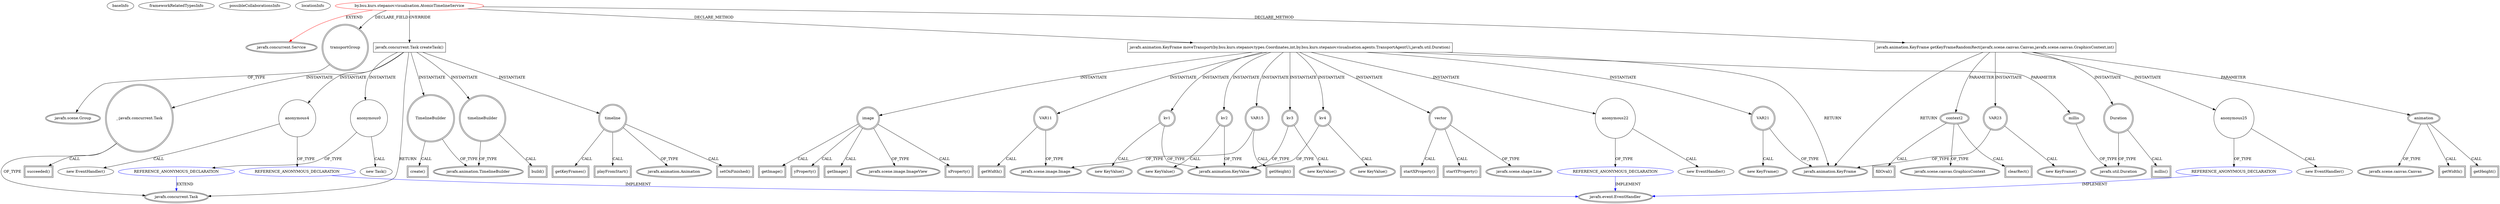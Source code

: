 digraph {
baseInfo[graphId=4268,category="extension_graph",isAnonymous=false,possibleRelation=true]
frameworkRelatedTypesInfo[0="javafx.concurrent.Service"]
possibleCollaborationsInfo[0="4268~OVERRIDING_METHOD_DECLARATION-INSTANTIATION-~javafx.concurrent.Service ~javafx.concurrent.Task ~false~true",1="4268~CLIENT_METHOD_DECLARATION-INSTANTIATION-~javafx.concurrent.Service ~javafx.event.EventHandler ~false~true",2="4268~OVERRIDING_METHOD_DECLARATION-INSTANTIATION-~javafx.concurrent.Service ~javafx.event.EventHandler ~false~true"]
locationInfo[projectName="stepanovdg-VisualJadeMotionModel",filePath="/stepanovdg-VisualJadeMotionModel/VisualJadeMotionModel-master/src/by/bsu/kurs/stepanov/visualisation/AtomicTimelineService.java",contextSignature="AtomicTimelineService",graphId="4268"]
0[label="by.bsu.kurs.stepanov.visualisation.AtomicTimelineService",vertexType="ROOT_CLIENT_CLASS_DECLARATION",isFrameworkType=false,color=red]
1[label="javafx.concurrent.Service",vertexType="FRAMEWORK_CLASS_TYPE",isFrameworkType=true,peripheries=2]
2[label="transportGroup",vertexType="FIELD_DECLARATION",isFrameworkType=true,peripheries=2,shape=circle]
3[label="javafx.scene.Group",vertexType="FRAMEWORK_CLASS_TYPE",isFrameworkType=true,peripheries=2]
4[label="javafx.concurrent.Task createTask()",vertexType="OVERRIDING_METHOD_DECLARATION",isFrameworkType=false,shape=box]
5[label="javafx.concurrent.Task",vertexType="FRAMEWORK_CLASS_TYPE",isFrameworkType=true,peripheries=2]
7[label="anonymous0",vertexType="VARIABLE_EXPRESION",isFrameworkType=false,shape=circle]
8[label="REFERENCE_ANONYMOUS_DECLARATION",vertexType="REFERENCE_ANONYMOUS_DECLARATION",isFrameworkType=false,color=blue]
6[label="new Task()",vertexType="CONSTRUCTOR_CALL",isFrameworkType=false]
10[label="TimelineBuilder",vertexType="VARIABLE_EXPRESION",isFrameworkType=true,peripheries=2,shape=circle]
12[label="javafx.animation.TimelineBuilder",vertexType="FRAMEWORK_CLASS_TYPE",isFrameworkType=true,peripheries=2]
11[label="create()",vertexType="INSIDE_CALL",isFrameworkType=true,peripheries=2,shape=box]
13[label="timelineBuilder",vertexType="VARIABLE_EXPRESION",isFrameworkType=true,peripheries=2,shape=circle]
14[label="build()",vertexType="INSIDE_CALL",isFrameworkType=true,peripheries=2,shape=box]
16[label="timeline",vertexType="VARIABLE_EXPRESION",isFrameworkType=true,peripheries=2,shape=circle]
18[label="javafx.animation.Animation",vertexType="FRAMEWORK_CLASS_TYPE",isFrameworkType=true,peripheries=2]
17[label="setOnFinished()",vertexType="INSIDE_CALL",isFrameworkType=true,peripheries=2,shape=box]
20[label="anonymous4",vertexType="VARIABLE_EXPRESION",isFrameworkType=false,shape=circle]
21[label="REFERENCE_ANONYMOUS_DECLARATION",vertexType="REFERENCE_ANONYMOUS_DECLARATION",isFrameworkType=false,color=blue]
22[label="javafx.event.EventHandler",vertexType="FRAMEWORK_INTERFACE_TYPE",isFrameworkType=true,peripheries=2]
19[label="new EventHandler()",vertexType="CONSTRUCTOR_CALL",isFrameworkType=false]
23[label="_:javafx.concurrent.Task",vertexType="VARIABLE_EXPRESION",isFrameworkType=true,peripheries=2,shape=circle]
24[label="succeeded()",vertexType="INSIDE_CALL",isFrameworkType=true,peripheries=2,shape=box]
27[label="getKeyFrames()",vertexType="INSIDE_CALL",isFrameworkType=true,peripheries=2,shape=box]
29[label="playFromStart()",vertexType="INSIDE_CALL",isFrameworkType=true,peripheries=2,shape=box]
40[label="javafx.animation.KeyFrame moveTransport(by.bsu.kurs.stepanov.types.Coordinates,int,by.bsu.kurs.stepanov.visualisation.agents.TransportAgentUi,javafx.util.Duration)",vertexType="CLIENT_METHOD_DECLARATION",isFrameworkType=false,shape=box]
41[label="javafx.animation.KeyFrame",vertexType="FRAMEWORK_CLASS_TYPE",isFrameworkType=true,peripheries=2]
42[label="millis",vertexType="PARAMETER_DECLARATION",isFrameworkType=true,peripheries=2]
43[label="javafx.util.Duration",vertexType="FRAMEWORK_CLASS_TYPE",isFrameworkType=true,peripheries=2]
45[label="kv1",vertexType="VARIABLE_EXPRESION",isFrameworkType=true,peripheries=2,shape=circle]
46[label="javafx.animation.KeyValue",vertexType="FRAMEWORK_CLASS_TYPE",isFrameworkType=true,peripheries=2]
44[label="new KeyValue()",vertexType="CONSTRUCTOR_CALL",isFrameworkType=true,peripheries=2]
47[label="image",vertexType="VARIABLE_EXPRESION",isFrameworkType=true,peripheries=2,shape=circle]
49[label="javafx.scene.image.ImageView",vertexType="FRAMEWORK_CLASS_TYPE",isFrameworkType=true,peripheries=2]
48[label="xProperty()",vertexType="INSIDE_CALL",isFrameworkType=true,peripheries=2,shape=box]
50[label="VAR11",vertexType="VARIABLE_EXPRESION",isFrameworkType=true,peripheries=2,shape=circle]
52[label="javafx.scene.image.Image",vertexType="FRAMEWORK_CLASS_TYPE",isFrameworkType=true,peripheries=2]
51[label="getWidth()",vertexType="INSIDE_CALL",isFrameworkType=true,peripheries=2,shape=box]
54[label="getImage()",vertexType="INSIDE_CALL",isFrameworkType=true,peripheries=2,shape=box]
56[label="kv2",vertexType="VARIABLE_EXPRESION",isFrameworkType=true,peripheries=2,shape=circle]
55[label="new KeyValue()",vertexType="CONSTRUCTOR_CALL",isFrameworkType=true,peripheries=2]
59[label="yProperty()",vertexType="INSIDE_CALL",isFrameworkType=true,peripheries=2,shape=box]
60[label="VAR15",vertexType="VARIABLE_EXPRESION",isFrameworkType=true,peripheries=2,shape=circle]
61[label="getHeight()",vertexType="INSIDE_CALL",isFrameworkType=true,peripheries=2,shape=box]
64[label="getImage()",vertexType="INSIDE_CALL",isFrameworkType=true,peripheries=2,shape=box]
66[label="kv3",vertexType="VARIABLE_EXPRESION",isFrameworkType=true,peripheries=2,shape=circle]
65[label="new KeyValue()",vertexType="CONSTRUCTOR_CALL",isFrameworkType=true,peripheries=2]
68[label="vector",vertexType="VARIABLE_EXPRESION",isFrameworkType=true,peripheries=2,shape=circle]
70[label="javafx.scene.shape.Line",vertexType="FRAMEWORK_CLASS_TYPE",isFrameworkType=true,peripheries=2]
69[label="startXProperty()",vertexType="INSIDE_CALL",isFrameworkType=true,peripheries=2,shape=box]
72[label="kv4",vertexType="VARIABLE_EXPRESION",isFrameworkType=true,peripheries=2,shape=circle]
71[label="new KeyValue()",vertexType="CONSTRUCTOR_CALL",isFrameworkType=true,peripheries=2]
75[label="startYProperty()",vertexType="INSIDE_CALL",isFrameworkType=true,peripheries=2,shape=box]
77[label="VAR21",vertexType="VARIABLE_EXPRESION",isFrameworkType=true,peripheries=2,shape=circle]
76[label="new KeyFrame()",vertexType="CONSTRUCTOR_CALL",isFrameworkType=true,peripheries=2]
80[label="anonymous22",vertexType="VARIABLE_EXPRESION",isFrameworkType=false,shape=circle]
81[label="REFERENCE_ANONYMOUS_DECLARATION",vertexType="REFERENCE_ANONYMOUS_DECLARATION",isFrameworkType=false,color=blue]
79[label="new EventHandler()",vertexType="CONSTRUCTOR_CALL",isFrameworkType=false]
83[label="javafx.animation.KeyFrame getKeyFrameRandomRect(javafx.scene.canvas.Canvas,javafx.scene.canvas.GraphicsContext,int)",vertexType="CLIENT_METHOD_DECLARATION",isFrameworkType=false,shape=box]
85[label="animation",vertexType="PARAMETER_DECLARATION",isFrameworkType=true,peripheries=2]
86[label="javafx.scene.canvas.Canvas",vertexType="FRAMEWORK_CLASS_TYPE",isFrameworkType=true,peripheries=2]
87[label="context2",vertexType="PARAMETER_DECLARATION",isFrameworkType=true,peripheries=2]
88[label="javafx.scene.canvas.GraphicsContext",vertexType="FRAMEWORK_CLASS_TYPE",isFrameworkType=true,peripheries=2]
90[label="VAR23",vertexType="VARIABLE_EXPRESION",isFrameworkType=true,peripheries=2,shape=circle]
89[label="new KeyFrame()",vertexType="CONSTRUCTOR_CALL",isFrameworkType=true,peripheries=2]
92[label="Duration",vertexType="VARIABLE_EXPRESION",isFrameworkType=true,peripheries=2,shape=circle]
93[label="millis()",vertexType="INSIDE_CALL",isFrameworkType=true,peripheries=2,shape=box]
96[label="anonymous25",vertexType="VARIABLE_EXPRESION",isFrameworkType=false,shape=circle]
97[label="REFERENCE_ANONYMOUS_DECLARATION",vertexType="REFERENCE_ANONYMOUS_DECLARATION",isFrameworkType=false,color=blue]
95[label="new EventHandler()",vertexType="CONSTRUCTOR_CALL",isFrameworkType=false]
100[label="clearRect()",vertexType="INSIDE_CALL",isFrameworkType=true,peripheries=2,shape=box]
102[label="getWidth()",vertexType="INSIDE_CALL",isFrameworkType=true,peripheries=2,shape=box]
104[label="getHeight()",vertexType="INSIDE_CALL",isFrameworkType=true,peripheries=2,shape=box]
106[label="fillOval()",vertexType="INSIDE_CALL",isFrameworkType=true,peripheries=2,shape=box]
0->1[label="EXTEND",color=red]
0->2[label="DECLARE_FIELD"]
2->3[label="OF_TYPE"]
0->4[label="OVERRIDE"]
4->5[label="RETURN"]
4->7[label="INSTANTIATE"]
8->5[label="EXTEND",color=blue]
7->8[label="OF_TYPE"]
7->6[label="CALL"]
4->10[label="INSTANTIATE"]
10->12[label="OF_TYPE"]
10->11[label="CALL"]
4->13[label="INSTANTIATE"]
13->12[label="OF_TYPE"]
13->14[label="CALL"]
4->16[label="INSTANTIATE"]
16->18[label="OF_TYPE"]
16->17[label="CALL"]
4->20[label="INSTANTIATE"]
21->22[label="IMPLEMENT",color=blue]
20->21[label="OF_TYPE"]
20->19[label="CALL"]
4->23[label="INSTANTIATE"]
23->5[label="OF_TYPE"]
23->24[label="CALL"]
16->27[label="CALL"]
16->29[label="CALL"]
0->40[label="DECLARE_METHOD"]
40->41[label="RETURN"]
42->43[label="OF_TYPE"]
40->42[label="PARAMETER"]
40->45[label="INSTANTIATE"]
45->46[label="OF_TYPE"]
45->44[label="CALL"]
40->47[label="INSTANTIATE"]
47->49[label="OF_TYPE"]
47->48[label="CALL"]
40->50[label="INSTANTIATE"]
50->52[label="OF_TYPE"]
50->51[label="CALL"]
47->54[label="CALL"]
40->56[label="INSTANTIATE"]
56->46[label="OF_TYPE"]
56->55[label="CALL"]
47->59[label="CALL"]
40->60[label="INSTANTIATE"]
60->52[label="OF_TYPE"]
60->61[label="CALL"]
47->64[label="CALL"]
40->66[label="INSTANTIATE"]
66->46[label="OF_TYPE"]
66->65[label="CALL"]
40->68[label="INSTANTIATE"]
68->70[label="OF_TYPE"]
68->69[label="CALL"]
40->72[label="INSTANTIATE"]
72->46[label="OF_TYPE"]
72->71[label="CALL"]
68->75[label="CALL"]
40->77[label="INSTANTIATE"]
77->41[label="OF_TYPE"]
77->76[label="CALL"]
40->80[label="INSTANTIATE"]
81->22[label="IMPLEMENT",color=blue]
80->81[label="OF_TYPE"]
80->79[label="CALL"]
0->83[label="DECLARE_METHOD"]
83->41[label="RETURN"]
85->86[label="OF_TYPE"]
83->85[label="PARAMETER"]
87->88[label="OF_TYPE"]
83->87[label="PARAMETER"]
83->90[label="INSTANTIATE"]
90->41[label="OF_TYPE"]
90->89[label="CALL"]
83->92[label="INSTANTIATE"]
92->43[label="OF_TYPE"]
92->93[label="CALL"]
83->96[label="INSTANTIATE"]
97->22[label="IMPLEMENT",color=blue]
96->97[label="OF_TYPE"]
96->95[label="CALL"]
87->100[label="CALL"]
85->102[label="CALL"]
85->104[label="CALL"]
87->106[label="CALL"]
}
